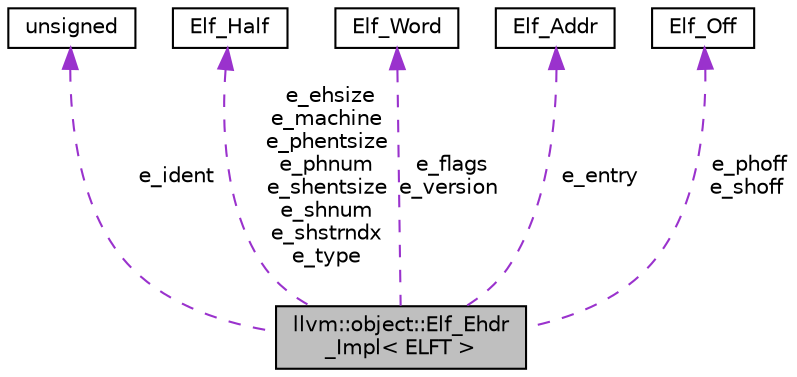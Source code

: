 digraph "llvm::object::Elf_Ehdr_Impl&lt; ELFT &gt;"
{
 // LATEX_PDF_SIZE
  bgcolor="transparent";
  edge [fontname="Helvetica",fontsize="10",labelfontname="Helvetica",labelfontsize="10"];
  node [fontname="Helvetica",fontsize="10",shape="box"];
  Node1 [label="llvm::object::Elf_Ehdr\l_Impl\< ELFT \>",height=0.2,width=0.4,color="black", fillcolor="grey75", style="filled", fontcolor="black",tooltip=" "];
  Node2 -> Node1 [dir="back",color="darkorchid3",fontsize="10",style="dashed",label=" e_ident" ,fontname="Helvetica"];
  Node2 [label="unsigned",height=0.2,width=0.4,color="black",URL="$classunsigned.html",tooltip=" "];
  Node3 -> Node1 [dir="back",color="darkorchid3",fontsize="10",style="dashed",label=" e_ehsize\ne_machine\ne_phentsize\ne_phnum\ne_shentsize\ne_shnum\ne_shstrndx\ne_type" ,fontname="Helvetica"];
  Node3 [label="Elf_Half",height=0.2,width=0.4,color="black",tooltip=" "];
  Node4 -> Node1 [dir="back",color="darkorchid3",fontsize="10",style="dashed",label=" e_flags\ne_version" ,fontname="Helvetica"];
  Node4 [label="Elf_Word",height=0.2,width=0.4,color="black",tooltip=" "];
  Node5 -> Node1 [dir="back",color="darkorchid3",fontsize="10",style="dashed",label=" e_entry" ,fontname="Helvetica"];
  Node5 [label="Elf_Addr",height=0.2,width=0.4,color="black",tooltip=" "];
  Node6 -> Node1 [dir="back",color="darkorchid3",fontsize="10",style="dashed",label=" e_phoff\ne_shoff" ,fontname="Helvetica"];
  Node6 [label="Elf_Off",height=0.2,width=0.4,color="black",tooltip=" "];
}
